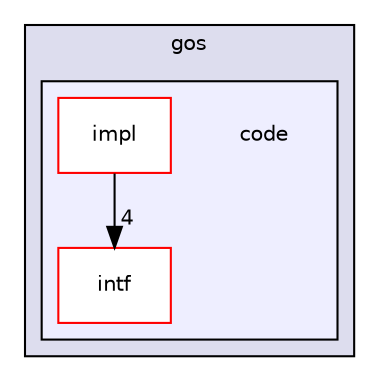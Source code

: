 digraph "gos/code" {
  compound=true
  node [ fontsize="10", fontname="Helvetica"];
  edge [ labelfontsize="10", labelfontname="Helvetica"];
  subgraph clusterdir_fbdd82f3e07901829a97cef0575599b1 {
    graph [ bgcolor="#ddddee", pencolor="black", label="gos" fontname="Helvetica", fontsize="10", URL="dir_fbdd82f3e07901829a97cef0575599b1.html"]
  subgraph clusterdir_f4f4a43ee1c99abf85fe514583a18cbf {
    graph [ bgcolor="#eeeeff", pencolor="black", label="" URL="dir_f4f4a43ee1c99abf85fe514583a18cbf.html"];
    dir_f4f4a43ee1c99abf85fe514583a18cbf [shape=plaintext label="code"];
    dir_28806fa30cdad83a5289b6599f371a19 [shape=box label="impl" color="red" fillcolor="white" style="filled" URL="dir_28806fa30cdad83a5289b6599f371a19.html"];
    dir_7cfd3f5206138927fc05cd40aea58664 [shape=box label="intf" color="red" fillcolor="white" style="filled" URL="dir_7cfd3f5206138927fc05cd40aea58664.html"];
  }
  }
  dir_28806fa30cdad83a5289b6599f371a19->dir_7cfd3f5206138927fc05cd40aea58664 [headlabel="4", labeldistance=1.5 headhref="dir_000002_000006.html"];
}
